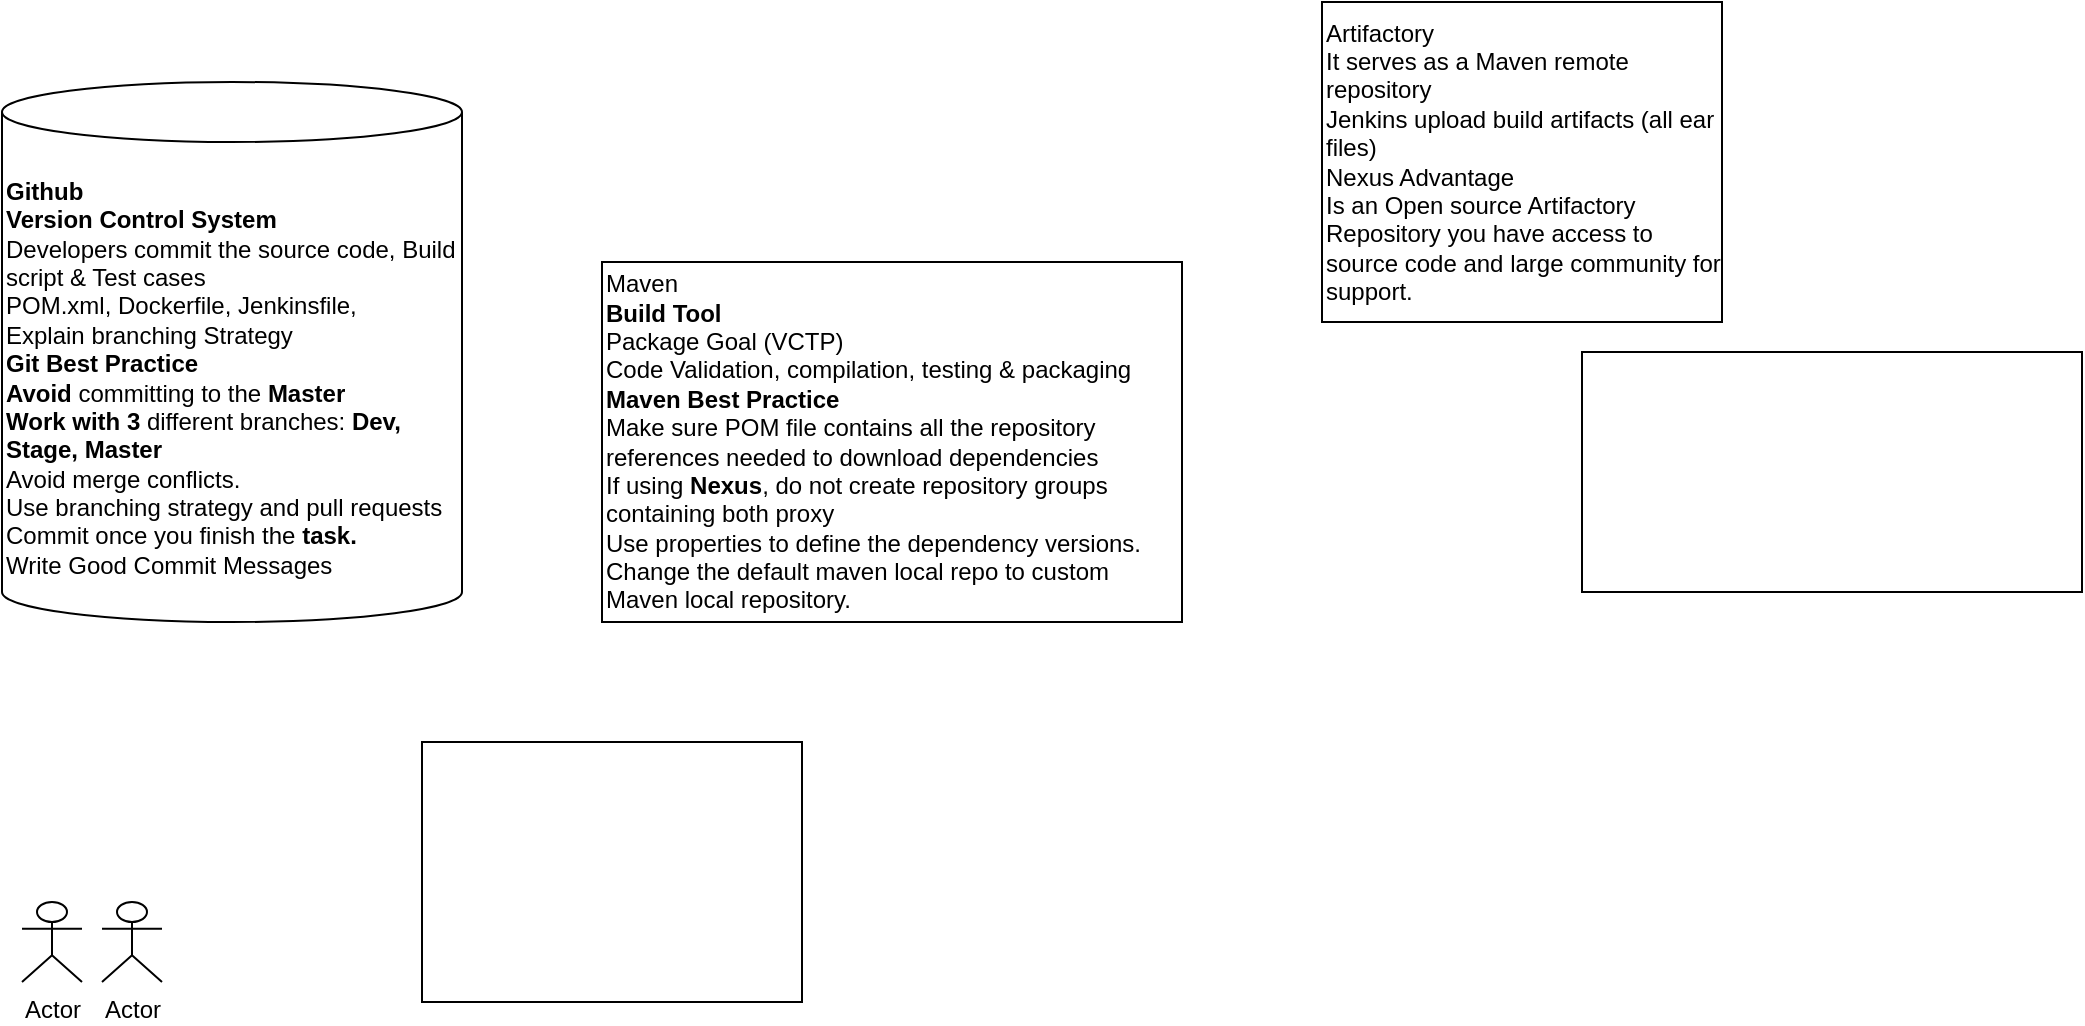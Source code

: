<mxfile version="15.2.5" type="github"><diagram id="gpFVanJ7IxyPvuz7abuI" name="Page-1"><mxGraphModel dx="515" dy="515" grid="1" gridSize="10" guides="1" tooltips="1" connect="1" arrows="1" fold="1" page="1" pageScale="1" pageWidth="1100" pageHeight="850" math="0" shadow="0"><root><mxCell id="0"/><mxCell id="1" parent="0"/><mxCell id="QOEmEz2L5y_7MXYhZHs--1" value="Actor" style="shape=umlActor;verticalLabelPosition=bottom;verticalAlign=top;html=1;outlineConnect=0;" parent="1" vertex="1"><mxGeometry x="30" y="460" width="30" height="40" as="geometry"/></mxCell><mxCell id="QOEmEz2L5y_7MXYhZHs--2" value="Actor" style="shape=umlActor;verticalLabelPosition=bottom;verticalAlign=top;html=1;outlineConnect=0;" parent="1" vertex="1"><mxGeometry x="70" y="460" width="30" height="40" as="geometry"/></mxCell><mxCell id="QOEmEz2L5y_7MXYhZHs--3" value="&lt;div align=&quot;left&quot;&gt;&lt;font style=&quot;font-size: 12px&quot;&gt;&lt;b&gt;Github&lt;/b&gt;&lt;/font&gt;&lt;/div&gt;&lt;div align=&quot;left&quot;&gt;&lt;b&gt;Version Control System&lt;/b&gt;&lt;/div&gt;&lt;div align=&quot;left&quot;&gt;Developers commit the source code, Build script &amp;amp; Test cases&lt;/div&gt;&lt;div align=&quot;left&quot;&gt;POM.xml, Dockerfile, Jenkinsfile,&lt;/div&gt;&lt;div align=&quot;left&quot;&gt;Explain branching Strategy&lt;/div&gt;&lt;div align=&quot;left&quot;&gt;&lt;b&gt;Git Best Practice&lt;/b&gt;&lt;/div&gt;&lt;div align=&quot;left&quot;&gt;&lt;b&gt;Avoid&lt;/b&gt; committing to the &lt;b&gt;Master&lt;/b&gt;&lt;/div&gt;&lt;div align=&quot;left&quot;&gt;&lt;b&gt;Work with 3&lt;/b&gt; different branches: &lt;b&gt;Dev, Stage, Master&lt;/b&gt;&lt;/div&gt;&lt;div align=&quot;left&quot;&gt;Avoid merge conflicts.&lt;/div&gt;&lt;div align=&quot;left&quot;&gt;Use branching strategy and pull requests&lt;/div&gt;&lt;div align=&quot;left&quot;&gt;Commit once you finish the &lt;b&gt;task.&lt;/b&gt;&lt;/div&gt;&lt;div align=&quot;left&quot;&gt;Write Good Commit Messages&lt;br&gt;&lt;/div&gt;" style="shape=cylinder3;whiteSpace=wrap;html=1;boundedLbl=1;backgroundOutline=1;size=15;align=left;" parent="1" vertex="1"><mxGeometry x="20" y="50" width="230" height="270" as="geometry"/></mxCell><mxCell id="QOEmEz2L5y_7MXYhZHs--5" value="" style="rounded=0;whiteSpace=wrap;html=1;" parent="1" vertex="1"><mxGeometry x="230" y="380" width="190" height="130" as="geometry"/></mxCell><mxCell id="QOEmEz2L5y_7MXYhZHs--6" value="&lt;div align=&quot;left&quot;&gt;Artifactory&lt;/div&gt;&lt;div align=&quot;left&quot;&gt;It serves as a Maven remote repository&lt;/div&gt;&lt;div align=&quot;left&quot;&gt;Jenkins upload build artifacts (all ear files)&lt;/div&gt;&lt;div align=&quot;left&quot;&gt;Nexus Advantage&lt;/div&gt;&lt;div align=&quot;left&quot;&gt;Is an Open source Artifactory Repository you have access to source code and large community for support.&lt;br&gt;&lt;/div&gt;" style="rounded=0;whiteSpace=wrap;html=1;align=left;" parent="1" vertex="1"><mxGeometry x="680" y="10" width="200" height="160" as="geometry"/></mxCell><mxCell id="QOEmEz2L5y_7MXYhZHs--7" value="&lt;div align=&quot;left&quot;&gt;Maven&lt;/div&gt;&lt;div align=&quot;left&quot;&gt;&lt;b&gt;Build Tool&lt;/b&gt;&lt;/div&gt;&lt;div align=&quot;left&quot;&gt;Package Goal (VCTP)&lt;br&gt;&lt;/div&gt;&lt;div align=&quot;left&quot;&gt;Code Validation, compilation, testing &amp;amp; packaging&lt;/div&gt;&lt;div align=&quot;left&quot;&gt;&lt;b&gt;Maven Best Practice&lt;/b&gt;&lt;/div&gt;&lt;div align=&quot;left&quot;&gt;Make sure POM file contains all the repository references needed to download dependencies&lt;/div&gt;&lt;div align=&quot;left&quot;&gt;If using &lt;b&gt;Nexus&lt;/b&gt;, do not create repository groups containing both proxy&lt;/div&gt;&lt;div align=&quot;left&quot;&gt;Use properties to define the dependency versions.&lt;/div&gt;&lt;div align=&quot;left&quot;&gt;Change the default maven local repo to custom Maven local repository.&lt;br&gt;&lt;/div&gt;" style="rounded=0;whiteSpace=wrap;html=1;align=left;" parent="1" vertex="1"><mxGeometry x="320" y="140" width="290" height="180" as="geometry"/></mxCell><mxCell id="QOEmEz2L5y_7MXYhZHs--8" value="" style="rounded=0;whiteSpace=wrap;html=1;" parent="1" vertex="1"><mxGeometry x="810" y="185" width="250" height="120" as="geometry"/></mxCell></root></mxGraphModel></diagram></mxfile>